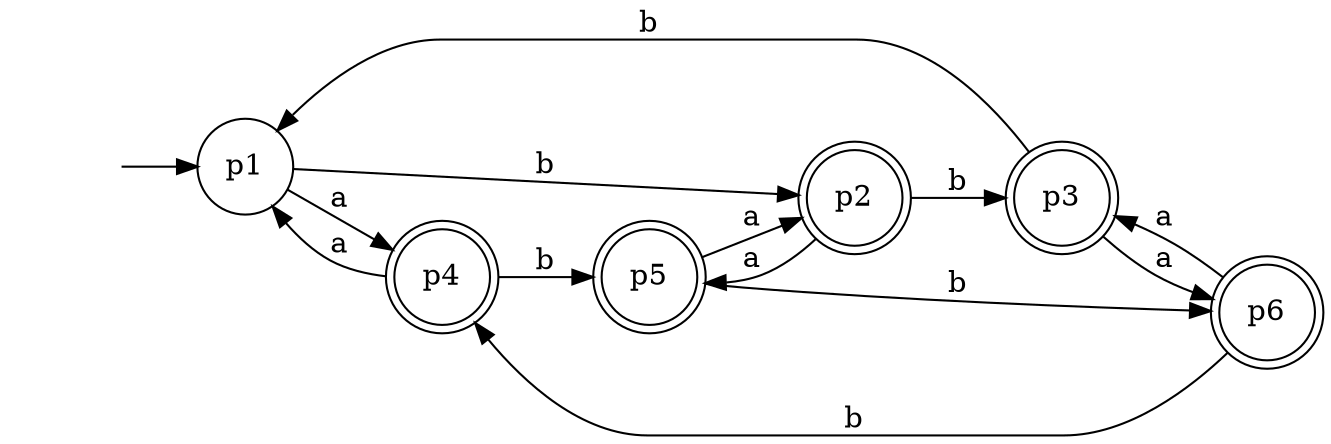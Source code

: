 digraph G {
  rankdir = LR;

  node [shape = circle]; p1;
  node [shape = doublecircle];
  p1 -> p4 [label = "a"];
  p1 -> p2 [label = "b"];
  p2 -> p5 [label = "a"];
  p2 -> p3 [label = "b"];
  p3 -> p6 [label = "a"];
  p3 -> p1 [label = "b"];
  p4 -> p1 [label = "a"];
  p4 -> p5 [label = "b"];
  p5 -> p2 [label = "a"];
  p5 -> p6 [label = "b"];
  p6 -> p3 [label = "a"];
  p6 -> p4 [label = "b"];

  node [shape = none, label=""]; 0;
  0 -> p1

}



